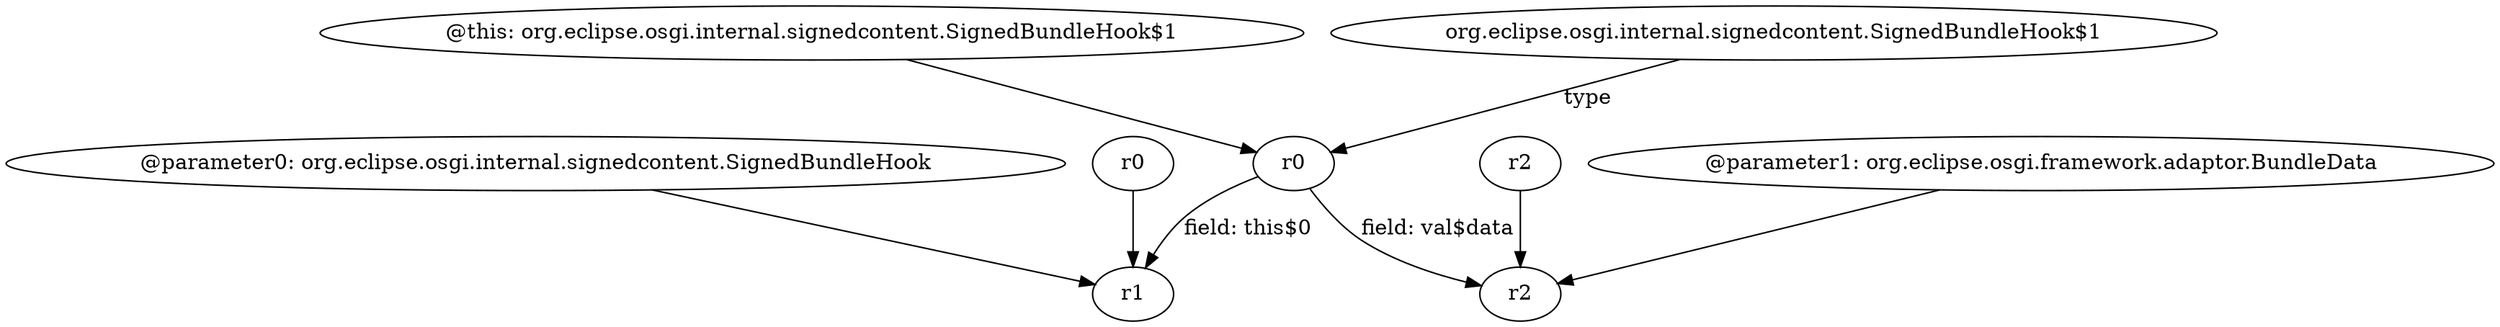 digraph g {
0[label="r2"]
1[label="r2"]
0->1[label=""]
2[label="@parameter0: org.eclipse.osgi.internal.signedcontent.SignedBundleHook"]
3[label="r1"]
2->3[label=""]
4[label="r0"]
4->1[label="field: val$data"]
5[label="@this: org.eclipse.osgi.internal.signedcontent.SignedBundleHook$1"]
5->4[label=""]
6[label="r0"]
6->3[label=""]
7[label="@parameter1: org.eclipse.osgi.framework.adaptor.BundleData"]
7->1[label=""]
4->3[label="field: this$0"]
8[label="org.eclipse.osgi.internal.signedcontent.SignedBundleHook$1"]
8->4[label="type"]
}